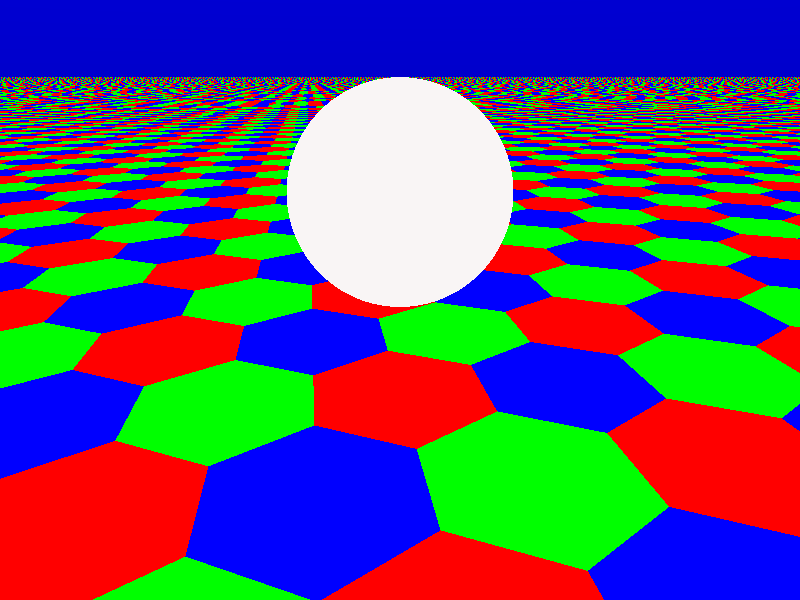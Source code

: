 
// Persistence of Vision Ray Tracer Scene Description File
// File: test.pov
// Vers: 3
// Desc: speed test file
// Date: 25th July 1998
// Auth: Bernard Schmitz


// ==== Standard POV-Ray Includes ====
#include "colors.inc"	// Standard Color definitions
#include "textures.inc"	// Standard Texture definitions
#include "metals.inc"


camera
{
  location  <2.0 , 2.0 ,-5.0>
  look_at   <0.0 , 0.0 , 0.0>
}


// Create an infinite sphere around scene and allow any texture on it
sky_sphere
{
  pigment
  {
    gradient y
    color_map { [0.0 color Blue*0.6] [1.0 color Blue] }
  }
  
}


// An area light (creates soft shadows)
// WARNING: This special light can significantly slow down rendering times!
light_source
{
  0*x // light's position (translated below)
  color rgb 1.0  // light's color
  // <widthVector> <heightVector> nLightsWide mLightsHigh
  area_light
  <8, 0, 0> <0, 0, 8> // lights spread out across this distance (x * z)
  4, 4                // total number of lights in grid (4x*4z = 16 lights)
  adaptive 0          // 0,1,2,3... 
  jitter              // adds random softening of light
  translate <4, 10, -4>   // <x y z> position of light
}

light_source
{
  0*x // light's position (translated below)
  color rgb 0.5  // light's color
  // <widthVector> <heightVector> nLightsWide mLightsHigh
  area_light
  <8, 0, 0> <0, 0, 8> // lights spread out across this distance (x * z)
  4, 4                // total number of lights in grid (4x*4z = 16 lights)
  adaptive 0          // 0,1,2,3... 
  jitter              // adds random softening of light
  translate <-4, 4, -4>   // <x y z> position of light
}

// create a sphere shape
sphere
{
  <0, 1, 0> // center of sphere <X Y Z>
  1       // radius of sphere
  //pigment { color Yellow }
  texture { T_Silver_4E }
}

// An infinite planar surface
// plane {<A, B, C>, D } where: A*x + B*y + C*z = D
plane
{
  y, // <X Y Z> unit surface normal, vector points "away from surface"
  -1.0 // distance from the origin in the direction of the surface normal
  pigment { hexagon color Red color Green color Blue }
  //finish { F_MetalE }
}
